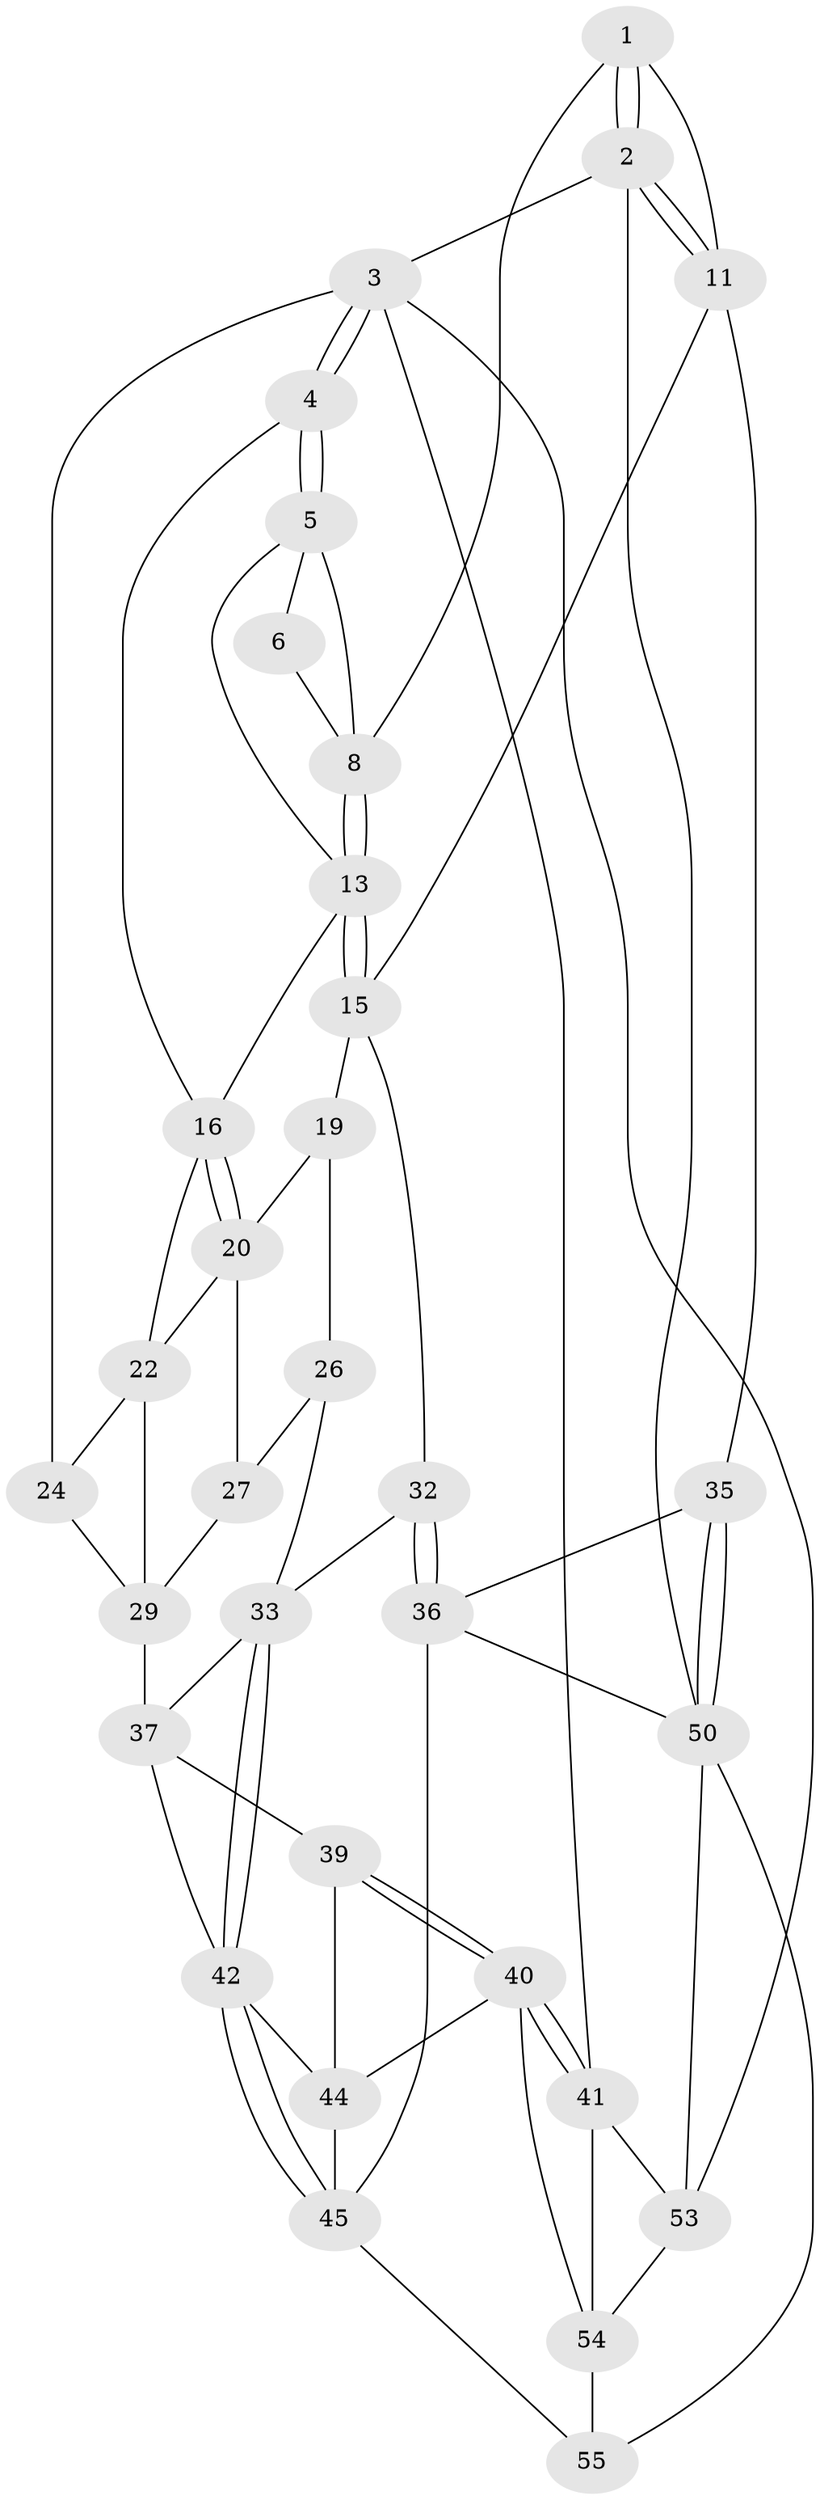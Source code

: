 // original degree distribution, {3: 0.03571428571428571, 6: 0.23214285714285715, 5: 0.4642857142857143, 4: 0.26785714285714285}
// Generated by graph-tools (version 1.1) at 2025/11/02/27/25 16:11:52]
// undirected, 33 vertices, 74 edges
graph export_dot {
graph [start="1"]
  node [color=gray90,style=filled];
  1 [pos="+0.7852840358848742+0",super="+7"];
  2 [pos="+1+0"];
  3 [pos="+0+0",super="+25"];
  4 [pos="+0+0"];
  5 [pos="+0.16947184411979058+0",super="+10"];
  6 [pos="+0.3942750485346754+0"];
  8 [pos="+0.5427761843830078+0.10088554204417981",super="+9"];
  11 [pos="+1+0.2533033421415634",super="+12"];
  13 [pos="+0.5627883756989853+0.2767193001895664",super="+14"];
  15 [pos="+0.6136448032222209+0.33957007250458",super="+18"];
  16 [pos="+0.3401519113765385+0.20642059941979943",super="+17"];
  19 [pos="+0.4310784002129413+0.37252130710851505"];
  20 [pos="+0.3434596432940859+0.24689831463315057",super="+21"];
  22 [pos="+0.12236430044995861+0.36878937145768986",super="+23"];
  24 [pos="+0+0.5338457509491628"];
  26 [pos="+0.383030482846674+0.43276029173906533",super="+31"];
  27 [pos="+0.28942196261158104+0.38194448648541546",super="+28"];
  29 [pos="+0.23914429996134534+0.523747964311917",super="+30"];
  32 [pos="+0.6461845825973116+0.5389909406436317"];
  33 [pos="+0.5215332689007054+0.5704246574280016",super="+34"];
  35 [pos="+0.9506369122508826+0.5661145811385644"];
  36 [pos="+0.6609167870741022+0.5498436148618673",super="+48"];
  37 [pos="+0.2832362870131556+0.5696549959343418",super="+38"];
  39 [pos="+0.1679410260646886+0.6760547151028015"];
  40 [pos="+0.11658437175342933+0.7168315463973848",super="+49"];
  41 [pos="+0+0.6902901039720987",super="+52"];
  42 [pos="+0.43201008456589635+0.6502410256352595",super="+43"];
  44 [pos="+0.31447371043948974+0.6934867752694538",super="+47"];
  45 [pos="+0.4304084421660289+0.8617618129796194",super="+46"];
  50 [pos="+1+1",super="+51"];
  53 [pos="+0+1"];
  54 [pos="+0.17275390573701593+0.9156816398727574",super="+56"];
  55 [pos="+0.4397260739067701+1"];
  1 -- 2;
  1 -- 2;
  1 -- 8;
  1 -- 11;
  2 -- 3;
  2 -- 11;
  2 -- 11;
  2 -- 50;
  3 -- 4;
  3 -- 4;
  3 -- 53;
  3 -- 24;
  3 -- 41;
  4 -- 5;
  4 -- 5;
  4 -- 16;
  5 -- 6;
  5 -- 13;
  5 -- 8;
  6 -- 8;
  8 -- 13;
  8 -- 13;
  11 -- 35;
  11 -- 15;
  13 -- 15;
  13 -- 15;
  13 -- 16;
  15 -- 32;
  15 -- 19;
  16 -- 20;
  16 -- 20;
  16 -- 22;
  19 -- 20;
  19 -- 26;
  20 -- 27;
  20 -- 22;
  22 -- 24;
  22 -- 29;
  24 -- 29;
  26 -- 27 [weight=2];
  26 -- 33;
  27 -- 29;
  29 -- 37;
  32 -- 33;
  32 -- 36;
  32 -- 36;
  33 -- 42;
  33 -- 42;
  33 -- 37;
  35 -- 36;
  35 -- 50;
  35 -- 50;
  36 -- 50;
  36 -- 45;
  37 -- 42;
  37 -- 39;
  39 -- 40;
  39 -- 40;
  39 -- 44;
  40 -- 41;
  40 -- 41;
  40 -- 44;
  40 -- 54;
  41 -- 53;
  41 -- 54;
  42 -- 45;
  42 -- 45;
  42 -- 44;
  44 -- 45;
  45 -- 55;
  50 -- 53;
  50 -- 55;
  53 -- 54;
  54 -- 55;
}
